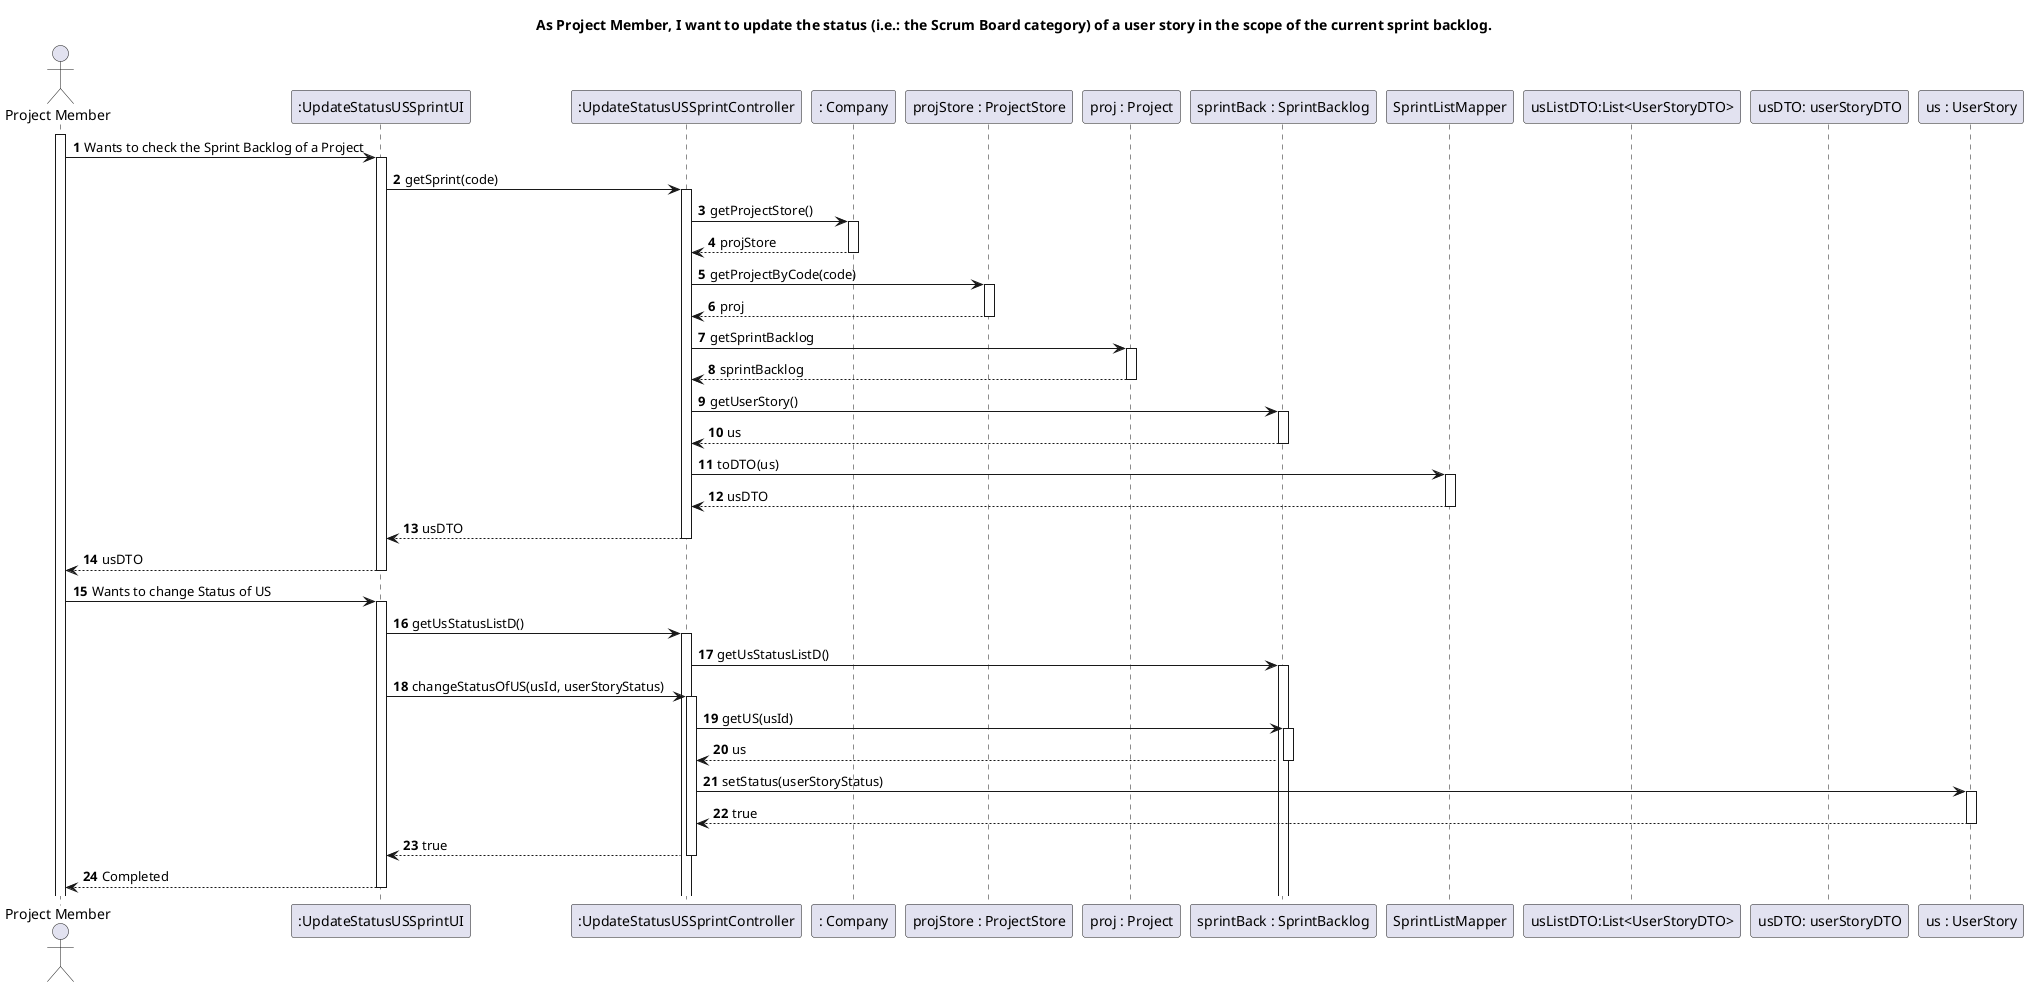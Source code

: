 @startuml
'https://plantuml.com/sequence-diagram

title As Project Member, I want to update the status (i.e.: the Scrum Board category) of a user story in the scope of the current sprint backlog.

autoactivate on
autonumber

actor "Project Member" as PM
participant ":UpdateStatusUSSprintUI" as System
participant ":UpdateStatusUSSprintController" as Ctrl
participant ": Company" as C1
participant "projStore : ProjectStore" as C2
participant "proj : Project" as C3
participant "sprintBack : SprintBacklog" as C4
participant "SprintListMapper" as C5
participant "usListDTO:List<UserStoryDTO>" as C5.1
participant "usDTO: userStoryDTO" as C5.2
participant "us : UserStory" as C6

activate PM



PM -> System: Wants to check the Sprint Backlog of a Project
System -> Ctrl: getSprint(code)
Ctrl -> C1: getProjectStore()
C1 --> Ctrl: projStore
Ctrl -> C2: getProjectByCode(code)
C2 --> Ctrl: proj
Ctrl -> C3: getSprintBacklog
C3 --> Ctrl: sprintBacklog
Ctrl -> C4: getUserStory()
C4 --> Ctrl: us
Ctrl -> C5: toDTO(us)
C5 --> Ctrl: usDTO
Ctrl --> System: usDTO
System --> PM: usDTO

PM -> System: Wants to change Status of US
System -> Ctrl: getUsStatusListD()
Ctrl -> C4: getUsStatusListD()





System -> Ctrl: changeStatusOfUS(usId, userStoryStatus)
Ctrl -> C4: getUS(usId)
C4 --> Ctrl: us
Ctrl -> C6: setStatus(userStoryStatus)
C6 --> Ctrl: true
Ctrl --> System: true
System --> PM: Completed





@enduml